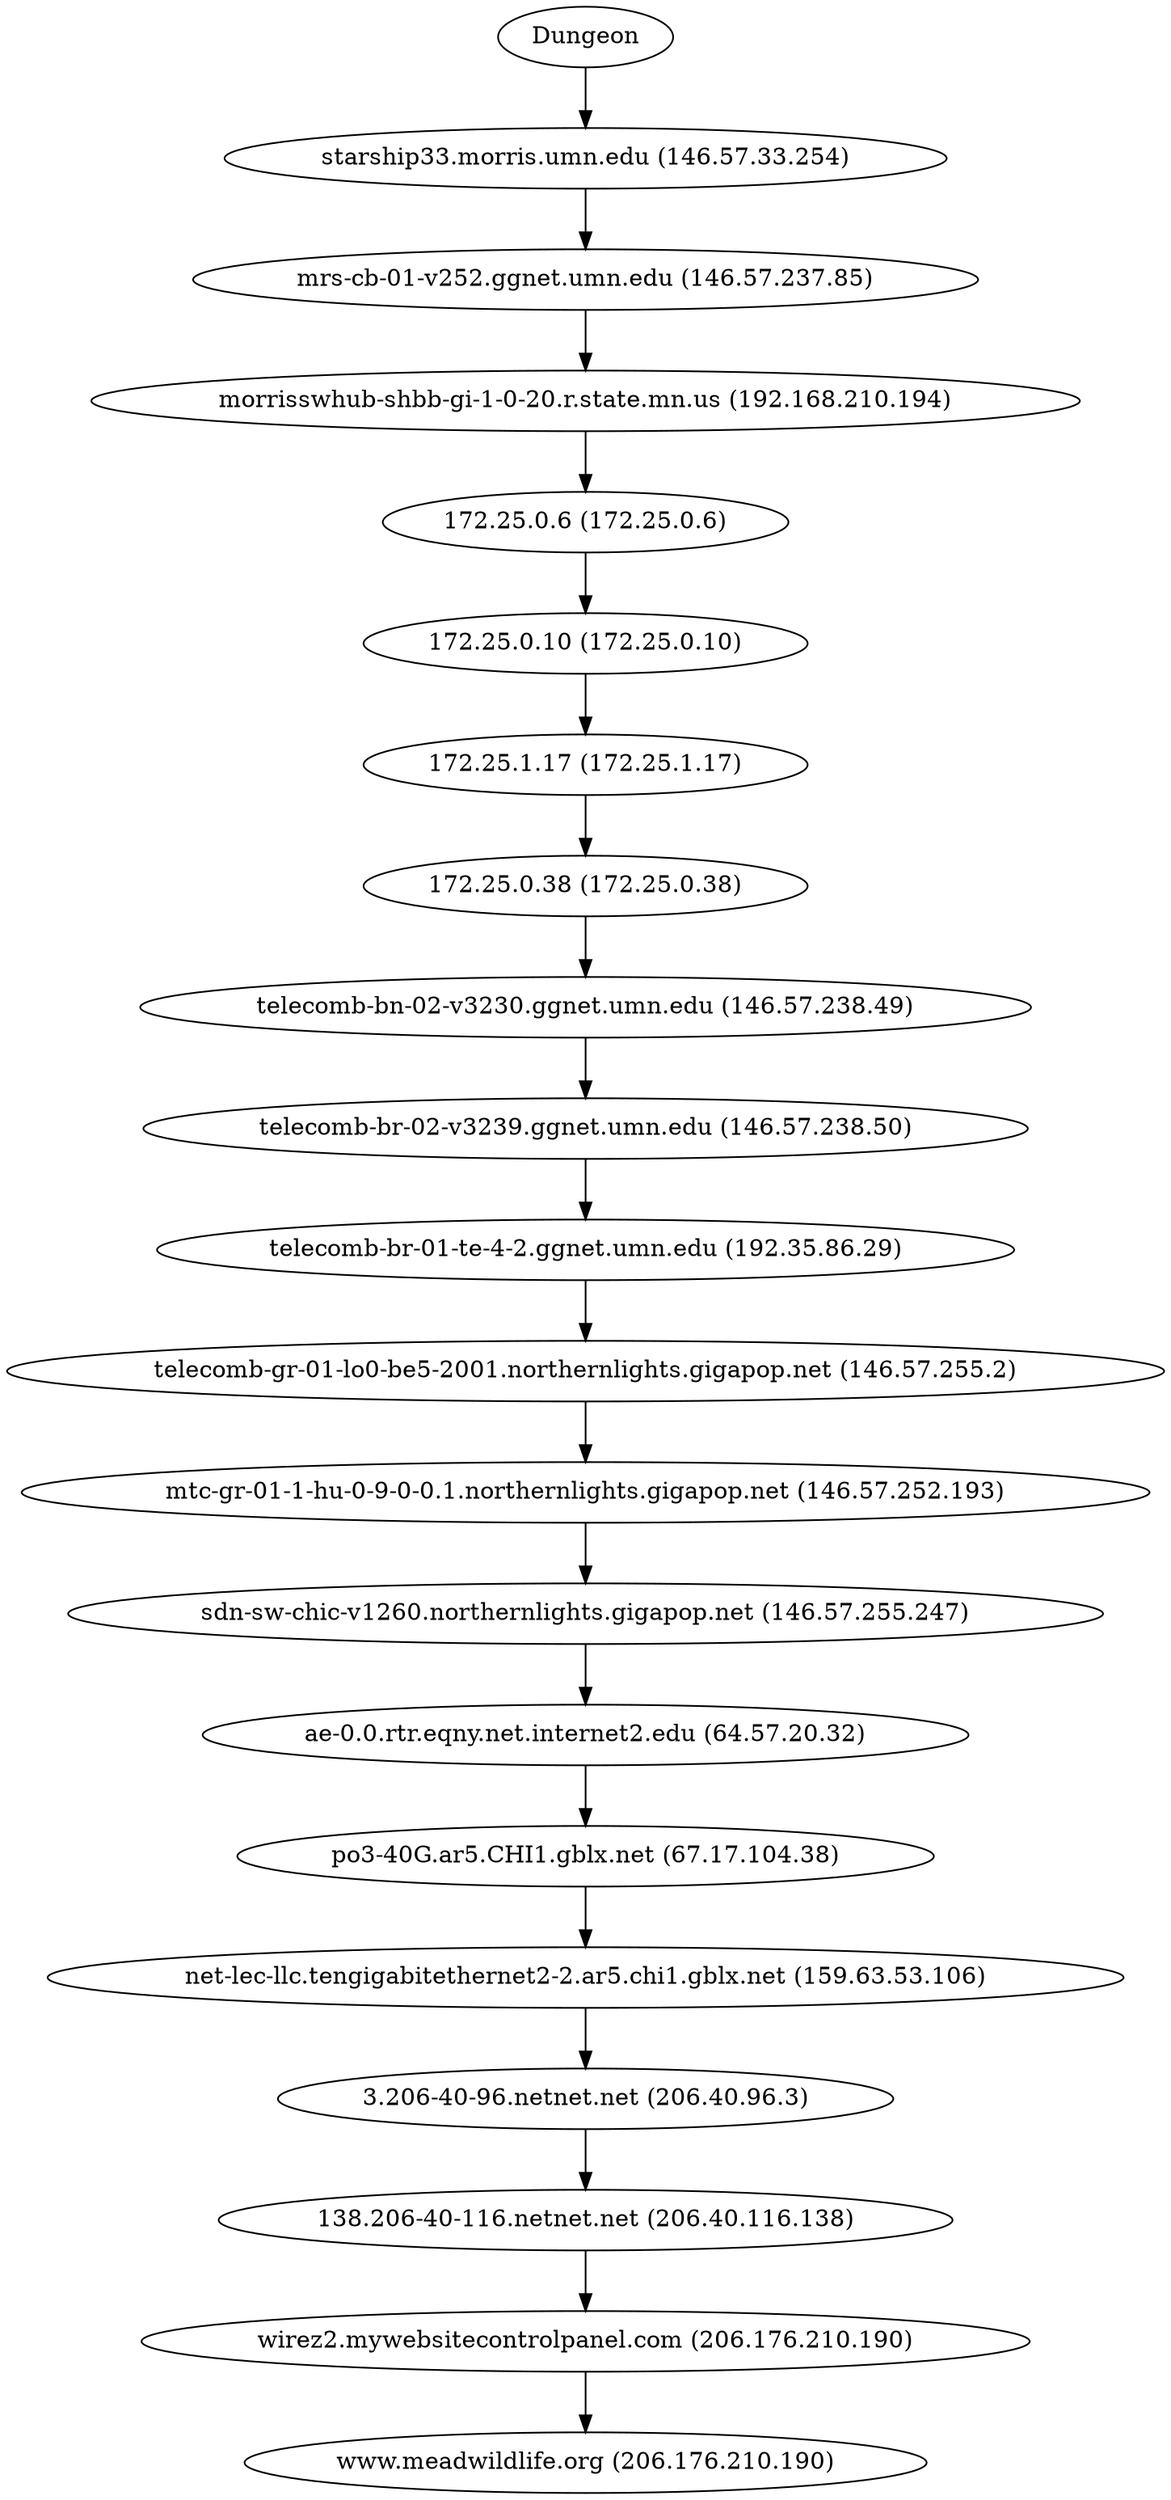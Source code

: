 digraph network {

// traceroute to www.meadwildlife.org (206.176.210.190), 60 hops max, 60 byte packets
"Dungeon" -> "starship33.morris.umn.edu (146.57.33.254)";
"starship33.morris.umn.edu (146.57.33.254)" -> "mrs-cb-01-v252.ggnet.umn.edu (146.57.237.85)";
"mrs-cb-01-v252.ggnet.umn.edu (146.57.237.85)" -> "morrisswhub-shbb-gi-1-0-20.r.state.mn.us (192.168.210.194)";
"morrisswhub-shbb-gi-1-0-20.r.state.mn.us (192.168.210.194)" -> "172.25.0.6 (172.25.0.6)";
"172.25.0.6 (172.25.0.6)" -> "172.25.0.10 (172.25.0.10)";
"172.25.0.10 (172.25.0.10)" -> "172.25.1.17 (172.25.1.17)";
"172.25.1.17 (172.25.1.17)" -> "172.25.0.38 (172.25.0.38)";
"172.25.0.38 (172.25.0.38)" -> "telecomb-bn-02-v3230.ggnet.umn.edu (146.57.238.49)";
"telecomb-bn-02-v3230.ggnet.umn.edu (146.57.238.49)" -> "telecomb-br-02-v3239.ggnet.umn.edu (146.57.238.50)";
"telecomb-br-02-v3239.ggnet.umn.edu (146.57.238.50)" -> "telecomb-br-01-te-4-2.ggnet.umn.edu (192.35.86.29)";
"telecomb-br-01-te-4-2.ggnet.umn.edu (192.35.86.29)" -> "telecomb-gr-01-lo0-be5-2001.northernlights.gigapop.net (146.57.255.2)";
"telecomb-gr-01-lo0-be5-2001.northernlights.gigapop.net (146.57.255.2)" -> "mtc-gr-01-1-hu-0-9-0-0.1.northernlights.gigapop.net (146.57.252.193)";
"mtc-gr-01-1-hu-0-9-0-0.1.northernlights.gigapop.net (146.57.252.193)" -> "sdn-sw-chic-v1260.northernlights.gigapop.net (146.57.255.247)";
"sdn-sw-chic-v1260.northernlights.gigapop.net (146.57.255.247)" -> "ae-0.0.rtr.eqny.net.internet2.edu (64.57.20.32)";
"ae-0.0.rtr.eqny.net.internet2.edu (64.57.20.32)" -> "po3-40G.ar5.CHI1.gblx.net (67.17.104.38)";
"po3-40G.ar5.CHI1.gblx.net (67.17.104.38)" -> "net-lec-llc.tengigabitethernet2-2.ar5.chi1.gblx.net (159.63.53.106)";
"net-lec-llc.tengigabitethernet2-2.ar5.chi1.gblx.net (159.63.53.106)" -> "3.206-40-96.netnet.net (206.40.96.3)";
"3.206-40-96.netnet.net (206.40.96.3)" -> "138.206-40-116.netnet.net (206.40.116.138)";
"138.206-40-116.netnet.net (206.40.116.138)" -> "wirez2.mywebsitecontrolpanel.com (206.176.210.190)";
"wirez2.mywebsitecontrolpanel.com (206.176.210.190)" -> "www.meadwildlife.org (206.176.210.190)";
}
